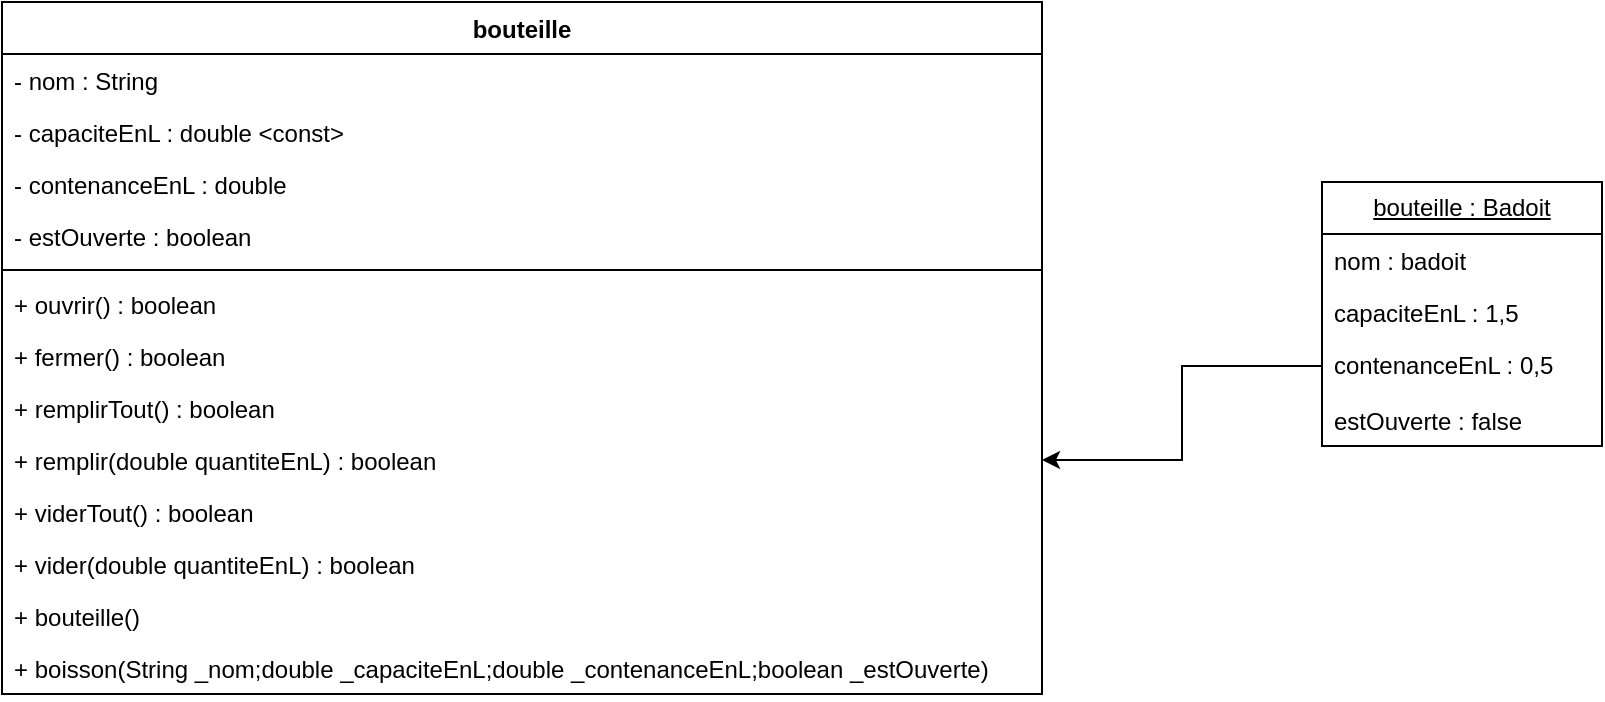 <mxfile version="22.1.16" type="device">
  <diagram name="Page-1" id="naUgE73krhwyde871FEK">
    <mxGraphModel dx="1754" dy="217" grid="1" gridSize="10" guides="1" tooltips="1" connect="1" arrows="1" fold="1" page="1" pageScale="1" pageWidth="827" pageHeight="1169" math="0" shadow="0">
      <root>
        <mxCell id="0" />
        <mxCell id="1" parent="0" />
        <mxCell id="ZYDjoOqhu0tNS6xvXx3q-1" value="bouteille" style="swimlane;fontStyle=1;align=center;verticalAlign=top;childLayout=stackLayout;horizontal=1;startSize=26;horizontalStack=0;resizeParent=1;resizeParentMax=0;resizeLast=0;collapsible=1;marginBottom=0;whiteSpace=wrap;html=1;" parent="1" vertex="1">
          <mxGeometry x="-160" y="80" width="520" height="346" as="geometry" />
        </mxCell>
        <mxCell id="n-Q9GPxy3hPSa0NGoBjy-1" value="- nom : String" style="text;strokeColor=none;fillColor=none;align=left;verticalAlign=top;spacingLeft=4;spacingRight=4;overflow=hidden;rotatable=0;points=[[0,0.5],[1,0.5]];portConstraint=eastwest;whiteSpace=wrap;html=1;" vertex="1" parent="ZYDjoOqhu0tNS6xvXx3q-1">
          <mxGeometry y="26" width="520" height="26" as="geometry" />
        </mxCell>
        <mxCell id="ZYDjoOqhu0tNS6xvXx3q-31" value="- capaciteEnL : double &amp;lt;const&amp;gt;" style="text;strokeColor=none;fillColor=none;align=left;verticalAlign=top;spacingLeft=4;spacingRight=4;overflow=hidden;rotatable=0;points=[[0,0.5],[1,0.5]];portConstraint=eastwest;whiteSpace=wrap;html=1;" parent="ZYDjoOqhu0tNS6xvXx3q-1" vertex="1">
          <mxGeometry y="52" width="520" height="26" as="geometry" />
        </mxCell>
        <mxCell id="ZYDjoOqhu0tNS6xvXx3q-32" value="- contenanceEnL : double" style="text;strokeColor=none;fillColor=none;align=left;verticalAlign=top;spacingLeft=4;spacingRight=4;overflow=hidden;rotatable=0;points=[[0,0.5],[1,0.5]];portConstraint=eastwest;whiteSpace=wrap;html=1;" parent="ZYDjoOqhu0tNS6xvXx3q-1" vertex="1">
          <mxGeometry y="78" width="520" height="26" as="geometry" />
        </mxCell>
        <mxCell id="ZYDjoOqhu0tNS6xvXx3q-2" value="- estOuverte : boolean" style="text;strokeColor=none;fillColor=none;align=left;verticalAlign=top;spacingLeft=4;spacingRight=4;overflow=hidden;rotatable=0;points=[[0,0.5],[1,0.5]];portConstraint=eastwest;whiteSpace=wrap;html=1;" parent="ZYDjoOqhu0tNS6xvXx3q-1" vertex="1">
          <mxGeometry y="104" width="520" height="26" as="geometry" />
        </mxCell>
        <mxCell id="ZYDjoOqhu0tNS6xvXx3q-3" value="" style="line;strokeWidth=1;fillColor=none;align=left;verticalAlign=middle;spacingTop=-1;spacingLeft=3;spacingRight=3;rotatable=0;labelPosition=right;points=[];portConstraint=eastwest;strokeColor=inherit;" parent="ZYDjoOqhu0tNS6xvXx3q-1" vertex="1">
          <mxGeometry y="130" width="520" height="8" as="geometry" />
        </mxCell>
        <mxCell id="ZYDjoOqhu0tNS6xvXx3q-4" value="+ ouvrir() : boolean" style="text;strokeColor=none;fillColor=none;align=left;verticalAlign=top;spacingLeft=4;spacingRight=4;overflow=hidden;rotatable=0;points=[[0,0.5],[1,0.5]];portConstraint=eastwest;whiteSpace=wrap;html=1;" parent="ZYDjoOqhu0tNS6xvXx3q-1" vertex="1">
          <mxGeometry y="138" width="520" height="26" as="geometry" />
        </mxCell>
        <mxCell id="ZYDjoOqhu0tNS6xvXx3q-12" value="+ fermer() : boolean" style="text;strokeColor=none;fillColor=none;align=left;verticalAlign=top;spacingLeft=4;spacingRight=4;overflow=hidden;rotatable=0;points=[[0,0.5],[1,0.5]];portConstraint=eastwest;whiteSpace=wrap;html=1;" parent="ZYDjoOqhu0tNS6xvXx3q-1" vertex="1">
          <mxGeometry y="164" width="520" height="26" as="geometry" />
        </mxCell>
        <mxCell id="n-Q9GPxy3hPSa0NGoBjy-5" value="+ remplirTout() : boolean" style="text;strokeColor=none;fillColor=none;align=left;verticalAlign=top;spacingLeft=4;spacingRight=4;overflow=hidden;rotatable=0;points=[[0,0.5],[1,0.5]];portConstraint=eastwest;whiteSpace=wrap;html=1;" vertex="1" parent="ZYDjoOqhu0tNS6xvXx3q-1">
          <mxGeometry y="190" width="520" height="26" as="geometry" />
        </mxCell>
        <mxCell id="ZYDjoOqhu0tNS6xvXx3q-10" value="+ remplir(double quantiteEnL) : boolean" style="text;strokeColor=none;fillColor=none;align=left;verticalAlign=top;spacingLeft=4;spacingRight=4;overflow=hidden;rotatable=0;points=[[0,0.5],[1,0.5]];portConstraint=eastwest;whiteSpace=wrap;html=1;" parent="ZYDjoOqhu0tNS6xvXx3q-1" vertex="1">
          <mxGeometry y="216" width="520" height="26" as="geometry" />
        </mxCell>
        <mxCell id="n-Q9GPxy3hPSa0NGoBjy-6" value="+ viderTout() : boolean" style="text;strokeColor=none;fillColor=none;align=left;verticalAlign=top;spacingLeft=4;spacingRight=4;overflow=hidden;rotatable=0;points=[[0,0.5],[1,0.5]];portConstraint=eastwest;whiteSpace=wrap;html=1;" vertex="1" parent="ZYDjoOqhu0tNS6xvXx3q-1">
          <mxGeometry y="242" width="520" height="26" as="geometry" />
        </mxCell>
        <mxCell id="ZYDjoOqhu0tNS6xvXx3q-11" value="+ vider(double quantiteEnL) : boolean" style="text;strokeColor=none;fillColor=none;align=left;verticalAlign=top;spacingLeft=4;spacingRight=4;overflow=hidden;rotatable=0;points=[[0,0.5],[1,0.5]];portConstraint=eastwest;whiteSpace=wrap;html=1;" parent="ZYDjoOqhu0tNS6xvXx3q-1" vertex="1">
          <mxGeometry y="268" width="520" height="26" as="geometry" />
        </mxCell>
        <mxCell id="ZYDjoOqhu0tNS6xvXx3q-9" value="+ bouteille()" style="text;strokeColor=none;fillColor=none;align=left;verticalAlign=top;spacingLeft=4;spacingRight=4;overflow=hidden;rotatable=0;points=[[0,0.5],[1,0.5]];portConstraint=eastwest;whiteSpace=wrap;html=1;" parent="ZYDjoOqhu0tNS6xvXx3q-1" vertex="1">
          <mxGeometry y="294" width="520" height="26" as="geometry" />
        </mxCell>
        <mxCell id="ZYDjoOqhu0tNS6xvXx3q-13" value="+ boisson(String _nom;double _capaciteEnL;double _contenanceEnL;boolean _estOuverte)" style="text;strokeColor=none;fillColor=none;align=left;verticalAlign=top;spacingLeft=4;spacingRight=4;overflow=hidden;rotatable=0;points=[[0,0.5],[1,0.5]];portConstraint=eastwest;whiteSpace=wrap;html=1;" parent="ZYDjoOqhu0tNS6xvXx3q-1" vertex="1">
          <mxGeometry y="320" width="520" height="26" as="geometry" />
        </mxCell>
        <mxCell id="ZYDjoOqhu0tNS6xvXx3q-18" value="&lt;u&gt;bouteille : Badoit&lt;/u&gt;" style="swimlane;fontStyle=0;childLayout=stackLayout;horizontal=1;startSize=26;fillColor=none;horizontalStack=0;resizeParent=1;resizeParentMax=0;resizeLast=0;collapsible=1;marginBottom=0;whiteSpace=wrap;html=1;" parent="1" vertex="1">
          <mxGeometry x="500" y="170" width="140" height="132" as="geometry" />
        </mxCell>
        <mxCell id="n-Q9GPxy3hPSa0NGoBjy-4" value="nom : badoit" style="text;strokeColor=none;fillColor=none;align=left;verticalAlign=top;spacingLeft=4;spacingRight=4;overflow=hidden;rotatable=0;points=[[0,0.5],[1,0.5]];portConstraint=eastwest;whiteSpace=wrap;html=1;" vertex="1" parent="ZYDjoOqhu0tNS6xvXx3q-18">
          <mxGeometry y="26" width="140" height="26" as="geometry" />
        </mxCell>
        <mxCell id="ZYDjoOqhu0tNS6xvXx3q-23" value="capaciteEnL : 1,5" style="text;strokeColor=none;fillColor=none;align=left;verticalAlign=top;spacingLeft=4;spacingRight=4;overflow=hidden;rotatable=0;points=[[0,0.5],[1,0.5]];portConstraint=eastwest;whiteSpace=wrap;html=1;" parent="ZYDjoOqhu0tNS6xvXx3q-18" vertex="1">
          <mxGeometry y="52" width="140" height="26" as="geometry" />
        </mxCell>
        <mxCell id="ZYDjoOqhu0tNS6xvXx3q-22" value="contenanceEnL : 0,5" style="text;strokeColor=none;fillColor=none;align=left;verticalAlign=top;spacingLeft=4;spacingRight=4;overflow=hidden;rotatable=0;points=[[0,0.5],[1,0.5]];portConstraint=eastwest;whiteSpace=wrap;html=1;" parent="ZYDjoOqhu0tNS6xvXx3q-18" vertex="1">
          <mxGeometry y="78" width="140" height="28" as="geometry" />
        </mxCell>
        <mxCell id="ZYDjoOqhu0tNS6xvXx3q-24" value="estOuverte : false" style="text;strokeColor=none;fillColor=none;align=left;verticalAlign=top;spacingLeft=4;spacingRight=4;overflow=hidden;rotatable=0;points=[[0,0.5],[1,0.5]];portConstraint=eastwest;whiteSpace=wrap;html=1;" parent="ZYDjoOqhu0tNS6xvXx3q-18" vertex="1">
          <mxGeometry y="106" width="140" height="26" as="geometry" />
        </mxCell>
        <mxCell id="ZYDjoOqhu0tNS6xvXx3q-29" style="edgeStyle=orthogonalEdgeStyle;rounded=0;orthogonalLoop=1;jettySize=auto;html=1;entryX=1;entryY=0.5;entryDx=0;entryDy=0;" parent="1" source="ZYDjoOqhu0tNS6xvXx3q-22" target="ZYDjoOqhu0tNS6xvXx3q-10" edge="1">
          <mxGeometry relative="1" as="geometry" />
        </mxCell>
      </root>
    </mxGraphModel>
  </diagram>
</mxfile>
